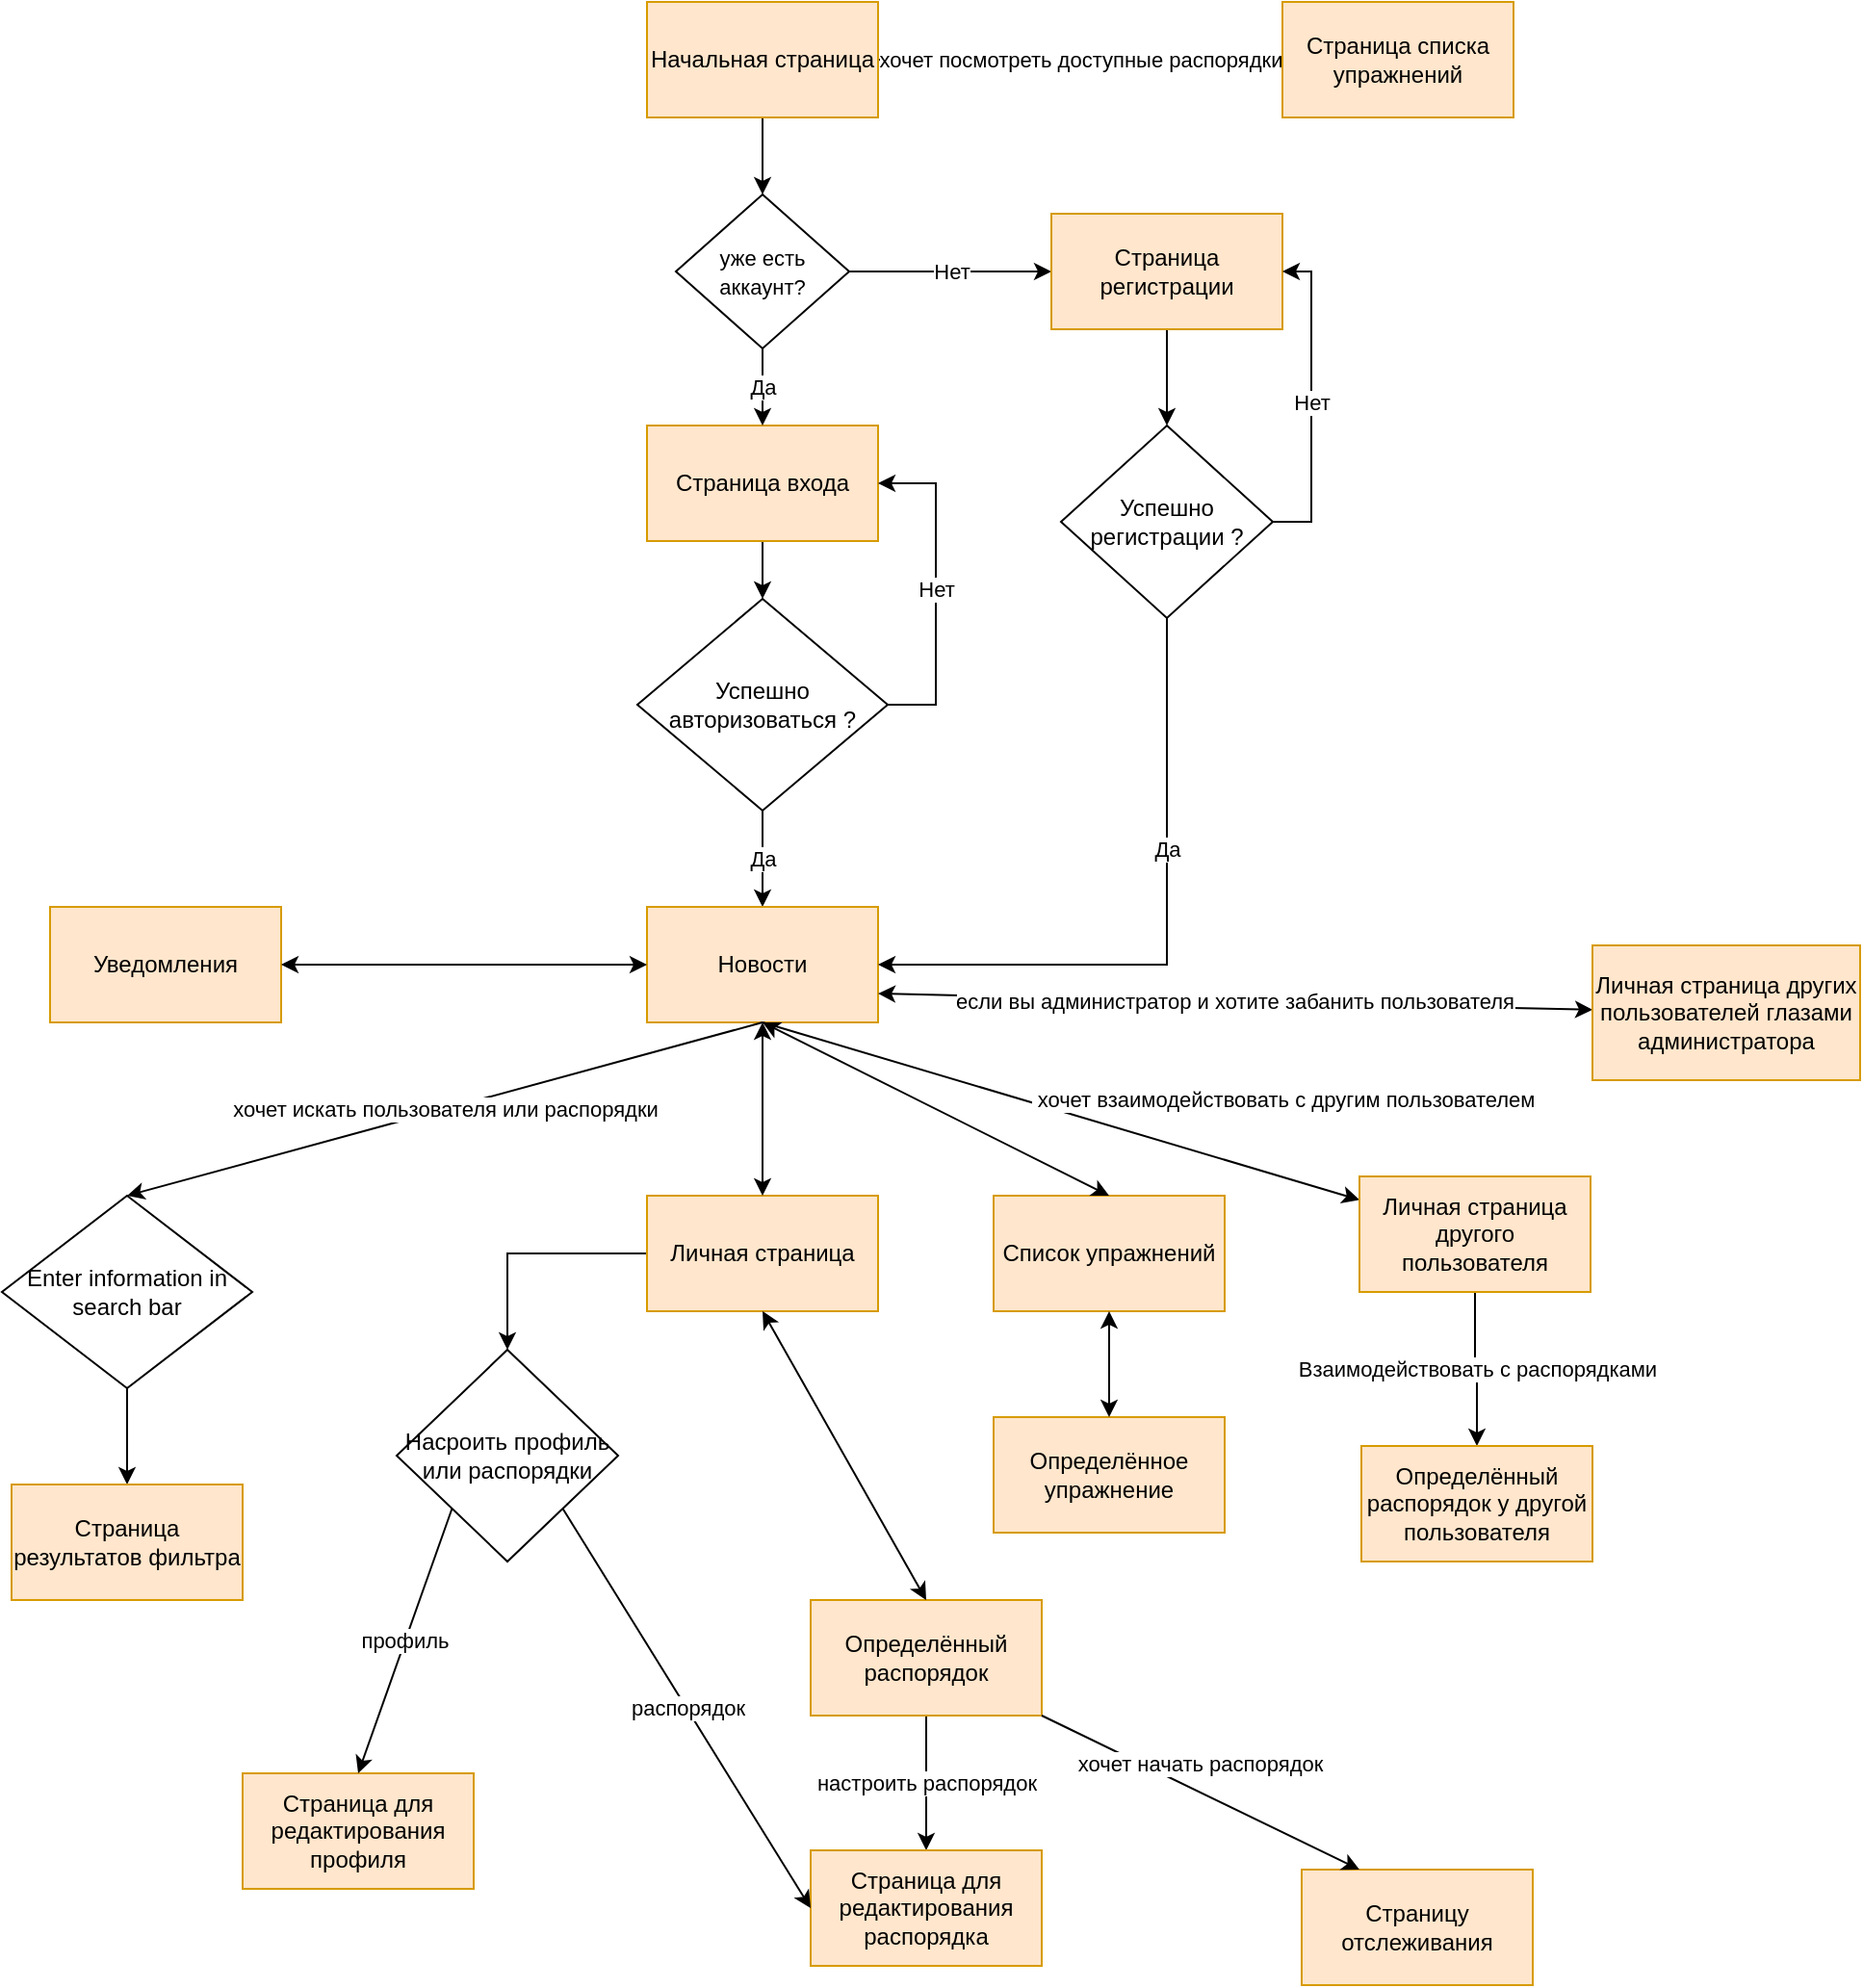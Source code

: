 <mxfile version="15.9.6" type="github">
  <diagram id="LJFk7vIdHBP3qsd5WtaS" name="Page-1">
    <mxGraphModel dx="1422" dy="798" grid="1" gridSize="10" guides="1" tooltips="1" connect="1" arrows="1" fold="1" page="1" pageScale="1" pageWidth="850" pageHeight="1100" math="0" shadow="0">
      <root>
        <mxCell id="0" />
        <mxCell id="1" parent="0" />
        <mxCell id="9UM9cpGr8_4hgZ6bG0Q0-3" value="хочет посмотреть доступные распорядки" style="edgeStyle=orthogonalEdgeStyle;rounded=0;orthogonalLoop=1;jettySize=auto;html=1;" edge="1" parent="1" source="9UM9cpGr8_4hgZ6bG0Q0-1" target="9UM9cpGr8_4hgZ6bG0Q0-2">
          <mxGeometry relative="1" as="geometry" />
        </mxCell>
        <mxCell id="9UM9cpGr8_4hgZ6bG0Q0-7" value="" style="edgeStyle=orthogonalEdgeStyle;rounded=0;orthogonalLoop=1;jettySize=auto;html=1;" edge="1" parent="1" source="9UM9cpGr8_4hgZ6bG0Q0-1" target="9UM9cpGr8_4hgZ6bG0Q0-6">
          <mxGeometry x="-0.111" y="20" relative="1" as="geometry">
            <mxPoint as="offset" />
          </mxGeometry>
        </mxCell>
        <mxCell id="9UM9cpGr8_4hgZ6bG0Q0-1" value="Начальная страница" style="rounded=0;whiteSpace=wrap;html=1;fillColor=#ffe6cc;strokeColor=#d79b00;" vertex="1" parent="1">
          <mxGeometry x="340" y="30" width="120" height="60" as="geometry" />
        </mxCell>
        <mxCell id="9UM9cpGr8_4hgZ6bG0Q0-2" value="Страница списка упражнений" style="whiteSpace=wrap;html=1;rounded=0;fillColor=#ffe6cc;strokeColor=#d79b00;" vertex="1" parent="1">
          <mxGeometry x="670" y="30" width="120" height="60" as="geometry" />
        </mxCell>
        <mxCell id="9UM9cpGr8_4hgZ6bG0Q0-11" value="" style="edgeStyle=orthogonalEdgeStyle;rounded=0;orthogonalLoop=1;jettySize=auto;html=1;exitX=0.5;exitY=1;exitDx=0;exitDy=0;" edge="1" parent="1" source="9UM9cpGr8_4hgZ6bG0Q0-4" target="9UM9cpGr8_4hgZ6bG0Q0-8">
          <mxGeometry relative="1" as="geometry">
            <Array as="points">
              <mxPoint x="400" y="370" />
              <mxPoint x="400" y="370" />
            </Array>
          </mxGeometry>
        </mxCell>
        <mxCell id="9UM9cpGr8_4hgZ6bG0Q0-4" value="Страница входа" style="whiteSpace=wrap;html=1;rounded=0;fillColor=#ffe6cc;strokeColor=#d79b00;" vertex="1" parent="1">
          <mxGeometry x="340" y="250" width="120" height="60" as="geometry" />
        </mxCell>
        <mxCell id="9UM9cpGr8_4hgZ6bG0Q0-9" value="Да" style="edgeStyle=orthogonalEdgeStyle;rounded=0;orthogonalLoop=1;jettySize=auto;html=1;entryX=0.5;entryY=0;entryDx=0;entryDy=0;" edge="1" parent="1" source="9UM9cpGr8_4hgZ6bG0Q0-6" target="9UM9cpGr8_4hgZ6bG0Q0-4">
          <mxGeometry relative="1" as="geometry" />
        </mxCell>
        <mxCell id="9UM9cpGr8_4hgZ6bG0Q0-13" value="Нет" style="edgeStyle=orthogonalEdgeStyle;rounded=0;orthogonalLoop=1;jettySize=auto;html=1;" edge="1" parent="1" source="9UM9cpGr8_4hgZ6bG0Q0-6" target="9UM9cpGr8_4hgZ6bG0Q0-12">
          <mxGeometry relative="1" as="geometry" />
        </mxCell>
        <mxCell id="9UM9cpGr8_4hgZ6bG0Q0-6" value="&#xa;&#xa;&lt;span style=&quot;color: rgb(0, 0, 0); font-family: helvetica; font-size: 11px; font-style: normal; font-weight: 400; letter-spacing: normal; text-align: center; text-indent: 0px; text-transform: none; word-spacing: 0px; background-color: rgb(255, 255, 255); display: inline; float: none;&quot;&gt;уже есть аккаунт?&lt;/span&gt;&#xa;&#xa;" style="rhombus;whiteSpace=wrap;html=1;rounded=0;" vertex="1" parent="1">
          <mxGeometry x="355" y="130" width="90" height="80" as="geometry" />
        </mxCell>
        <mxCell id="9UM9cpGr8_4hgZ6bG0Q0-18" value="Да" style="edgeStyle=orthogonalEdgeStyle;rounded=0;orthogonalLoop=1;jettySize=auto;html=1;" edge="1" parent="1" source="9UM9cpGr8_4hgZ6bG0Q0-8" target="9UM9cpGr8_4hgZ6bG0Q0-17">
          <mxGeometry relative="1" as="geometry" />
        </mxCell>
        <mxCell id="9UM9cpGr8_4hgZ6bG0Q0-19" value="Нет" style="edgeStyle=orthogonalEdgeStyle;rounded=0;orthogonalLoop=1;jettySize=auto;html=1;exitX=1;exitY=0.5;exitDx=0;exitDy=0;entryX=1;entryY=0.5;entryDx=0;entryDy=0;" edge="1" parent="1" source="9UM9cpGr8_4hgZ6bG0Q0-8" target="9UM9cpGr8_4hgZ6bG0Q0-4">
          <mxGeometry relative="1" as="geometry">
            <mxPoint x="560" y="400" as="targetPoint" />
            <Array as="points">
              <mxPoint x="490" y="395" />
              <mxPoint x="490" y="280" />
            </Array>
          </mxGeometry>
        </mxCell>
        <mxCell id="9UM9cpGr8_4hgZ6bG0Q0-8" value="Успешно авторизоваться ?" style="rhombus;whiteSpace=wrap;html=1;rounded=0;" vertex="1" parent="1">
          <mxGeometry x="335" y="340" width="130" height="110" as="geometry" />
        </mxCell>
        <mxCell id="9UM9cpGr8_4hgZ6bG0Q0-21" value="" style="edgeStyle=orthogonalEdgeStyle;rounded=0;orthogonalLoop=1;jettySize=auto;html=1;" edge="1" parent="1" source="9UM9cpGr8_4hgZ6bG0Q0-12" target="9UM9cpGr8_4hgZ6bG0Q0-20">
          <mxGeometry relative="1" as="geometry" />
        </mxCell>
        <mxCell id="9UM9cpGr8_4hgZ6bG0Q0-12" value="Страница регистрации" style="whiteSpace=wrap;html=1;rounded=0;fillColor=#ffe6cc;strokeColor=#d79b00;" vertex="1" parent="1">
          <mxGeometry x="550" y="140" width="120" height="60" as="geometry" />
        </mxCell>
        <mxCell id="9UM9cpGr8_4hgZ6bG0Q0-17" value="Новости" style="whiteSpace=wrap;html=1;rounded=0;fillColor=#ffe6cc;strokeColor=#d79b00;" vertex="1" parent="1">
          <mxGeometry x="340" y="500" width="120" height="60" as="geometry" />
        </mxCell>
        <mxCell id="9UM9cpGr8_4hgZ6bG0Q0-22" value="Нет" style="edgeStyle=orthogonalEdgeStyle;rounded=0;orthogonalLoop=1;jettySize=auto;html=1;exitX=1;exitY=0.5;exitDx=0;exitDy=0;entryX=1;entryY=0.5;entryDx=0;entryDy=0;" edge="1" parent="1" source="9UM9cpGr8_4hgZ6bG0Q0-20" target="9UM9cpGr8_4hgZ6bG0Q0-12">
          <mxGeometry relative="1" as="geometry" />
        </mxCell>
        <mxCell id="9UM9cpGr8_4hgZ6bG0Q0-23" value="Да" style="edgeStyle=orthogonalEdgeStyle;rounded=0;orthogonalLoop=1;jettySize=auto;html=1;exitX=0.5;exitY=1;exitDx=0;exitDy=0;entryX=1;entryY=0.5;entryDx=0;entryDy=0;" edge="1" parent="1" source="9UM9cpGr8_4hgZ6bG0Q0-20" target="9UM9cpGr8_4hgZ6bG0Q0-17">
          <mxGeometry x="-0.273" relative="1" as="geometry">
            <mxPoint as="offset" />
          </mxGeometry>
        </mxCell>
        <mxCell id="9UM9cpGr8_4hgZ6bG0Q0-20" value="Успешно регистрации ?" style="rhombus;whiteSpace=wrap;html=1;rounded=0;" vertex="1" parent="1">
          <mxGeometry x="555" y="250" width="110" height="100" as="geometry" />
        </mxCell>
        <mxCell id="9UM9cpGr8_4hgZ6bG0Q0-39" value="" style="edgeStyle=orthogonalEdgeStyle;rounded=0;orthogonalLoop=1;jettySize=auto;html=1;" edge="1" parent="1" source="9UM9cpGr8_4hgZ6bG0Q0-36" target="9UM9cpGr8_4hgZ6bG0Q0-38">
          <mxGeometry relative="1" as="geometry" />
        </mxCell>
        <mxCell id="9UM9cpGr8_4hgZ6bG0Q0-36" value="Enter information in search bar" style="rhombus;whiteSpace=wrap;html=1;" vertex="1" parent="1">
          <mxGeometry x="5" y="650" width="130" height="100" as="geometry" />
        </mxCell>
        <mxCell id="9UM9cpGr8_4hgZ6bG0Q0-37" value="хочет искать пользователя или распорядки" style="endArrow=classic;html=1;rounded=0;exitX=0.5;exitY=1;exitDx=0;exitDy=0;entryX=0.5;entryY=0;entryDx=0;entryDy=0;" edge="1" parent="1" source="9UM9cpGr8_4hgZ6bG0Q0-17" target="9UM9cpGr8_4hgZ6bG0Q0-36">
          <mxGeometry width="50" height="50" relative="1" as="geometry">
            <mxPoint x="400" y="600" as="sourcePoint" />
            <mxPoint x="450" y="550" as="targetPoint" />
          </mxGeometry>
        </mxCell>
        <mxCell id="9UM9cpGr8_4hgZ6bG0Q0-38" value="Страница результатов фильтра" style="whiteSpace=wrap;html=1;fillColor=#ffe6cc;strokeColor=#d79b00;" vertex="1" parent="1">
          <mxGeometry x="10" y="800" width="120" height="60" as="geometry" />
        </mxCell>
        <mxCell id="9UM9cpGr8_4hgZ6bG0Q0-43" value="" style="edgeStyle=orthogonalEdgeStyle;rounded=0;orthogonalLoop=1;jettySize=auto;html=1;" edge="1" parent="1" source="9UM9cpGr8_4hgZ6bG0Q0-41" target="9UM9cpGr8_4hgZ6bG0Q0-42">
          <mxGeometry relative="1" as="geometry" />
        </mxCell>
        <mxCell id="9UM9cpGr8_4hgZ6bG0Q0-41" value="Личная страница" style="rounded=0;whiteSpace=wrap;html=1;fillColor=#ffe6cc;strokeColor=#d79b00;" vertex="1" parent="1">
          <mxGeometry x="340" y="650" width="120" height="60" as="geometry" />
        </mxCell>
        <mxCell id="9UM9cpGr8_4hgZ6bG0Q0-42" value="Насроить профиль или распорядки" style="rhombus;whiteSpace=wrap;html=1;rounded=0;" vertex="1" parent="1">
          <mxGeometry x="210" y="730" width="115" height="110" as="geometry" />
        </mxCell>
        <mxCell id="9UM9cpGr8_4hgZ6bG0Q0-46" value="Страница для редактирования профиля" style="rounded=0;whiteSpace=wrap;html=1;fillColor=#ffe6cc;strokeColor=#d79b00;" vertex="1" parent="1">
          <mxGeometry x="130" y="950" width="120" height="60" as="geometry" />
        </mxCell>
        <mxCell id="9UM9cpGr8_4hgZ6bG0Q0-49" value="настроить распорядок" style="edgeStyle=orthogonalEdgeStyle;rounded=0;orthogonalLoop=1;jettySize=auto;html=1;exitX=0.5;exitY=1;exitDx=0;exitDy=0;" edge="1" parent="1" source="9UM9cpGr8_4hgZ6bG0Q0-47" target="9UM9cpGr8_4hgZ6bG0Q0-50">
          <mxGeometry relative="1" as="geometry">
            <mxPoint x="490" y="1010" as="targetPoint" />
          </mxGeometry>
        </mxCell>
        <mxCell id="9UM9cpGr8_4hgZ6bG0Q0-47" value="Определённый распорядок" style="rounded=0;whiteSpace=wrap;html=1;fillColor=#ffe6cc;strokeColor=#d79b00;" vertex="1" parent="1">
          <mxGeometry x="425" y="860" width="120" height="60" as="geometry" />
        </mxCell>
        <mxCell id="9UM9cpGr8_4hgZ6bG0Q0-50" value="Страница для редактирования распорядка" style="rounded=0;whiteSpace=wrap;html=1;fillColor=#ffe6cc;strokeColor=#d79b00;" vertex="1" parent="1">
          <mxGeometry x="425" y="990" width="120" height="60" as="geometry" />
        </mxCell>
        <mxCell id="9UM9cpGr8_4hgZ6bG0Q0-51" value="Список упражнений" style="rounded=0;whiteSpace=wrap;html=1;fillColor=#ffe6cc;strokeColor=#d79b00;" vertex="1" parent="1">
          <mxGeometry x="520" y="650" width="120" height="60" as="geometry" />
        </mxCell>
        <mxCell id="9UM9cpGr8_4hgZ6bG0Q0-52" value="Определённое упражнение" style="rounded=0;whiteSpace=wrap;html=1;fillColor=#ffe6cc;strokeColor=#d79b00;" vertex="1" parent="1">
          <mxGeometry x="520" y="765" width="120" height="60" as="geometry" />
        </mxCell>
        <mxCell id="9UM9cpGr8_4hgZ6bG0Q0-54" value="&amp;nbsp;хочет взаимодействовать с другим пользователем" style="endArrow=classic;html=1;rounded=0;exitX=0.5;exitY=1;exitDx=0;exitDy=0;" edge="1" parent="1" source="9UM9cpGr8_4hgZ6bG0Q0-17" target="9UM9cpGr8_4hgZ6bG0Q0-55">
          <mxGeometry x="0.671" y="39" width="50" height="50" relative="1" as="geometry">
            <mxPoint x="400" y="770" as="sourcePoint" />
            <mxPoint x="780" y="640" as="targetPoint" />
            <mxPoint as="offset" />
          </mxGeometry>
        </mxCell>
        <mxCell id="9UM9cpGr8_4hgZ6bG0Q0-66" value="Взаимодействовать с распорядками" style="edgeStyle=orthogonalEdgeStyle;rounded=0;orthogonalLoop=1;jettySize=auto;html=1;" edge="1" parent="1" source="9UM9cpGr8_4hgZ6bG0Q0-55" target="9UM9cpGr8_4hgZ6bG0Q0-65">
          <mxGeometry relative="1" as="geometry" />
        </mxCell>
        <mxCell id="9UM9cpGr8_4hgZ6bG0Q0-55" value="Личная страница другого пользователя" style="rounded=0;whiteSpace=wrap;html=1;fillColor=#ffe6cc;strokeColor=#d79b00;" vertex="1" parent="1">
          <mxGeometry x="710" y="640" width="120" height="60" as="geometry" />
        </mxCell>
        <mxCell id="9UM9cpGr8_4hgZ6bG0Q0-57" value="Страницу отслеживания" style="whiteSpace=wrap;html=1;fillColor=#ffe6cc;strokeColor=#d79b00;rounded=0;" vertex="1" parent="1">
          <mxGeometry x="680" y="1000" width="120" height="60" as="geometry" />
        </mxCell>
        <mxCell id="9UM9cpGr8_4hgZ6bG0Q0-59" value="хочет начать распорядок" style="endArrow=classic;html=1;rounded=0;exitX=1;exitY=1;exitDx=0;exitDy=0;entryX=0.25;entryY=0;entryDx=0;entryDy=0;" edge="1" parent="1" source="9UM9cpGr8_4hgZ6bG0Q0-47" target="9UM9cpGr8_4hgZ6bG0Q0-57">
          <mxGeometry x="-0.077" y="14" width="50" height="50" relative="1" as="geometry">
            <mxPoint x="400" y="770" as="sourcePoint" />
            <mxPoint x="450" y="720" as="targetPoint" />
            <mxPoint y="1" as="offset" />
          </mxGeometry>
        </mxCell>
        <mxCell id="9UM9cpGr8_4hgZ6bG0Q0-60" value="профиль" style="endArrow=classic;html=1;rounded=0;exitX=0;exitY=1;exitDx=0;exitDy=0;entryX=0.5;entryY=0;entryDx=0;entryDy=0;" edge="1" parent="1" source="9UM9cpGr8_4hgZ6bG0Q0-42" target="9UM9cpGr8_4hgZ6bG0Q0-46">
          <mxGeometry width="50" height="50" relative="1" as="geometry">
            <mxPoint x="400" y="790" as="sourcePoint" />
            <mxPoint x="450" y="740" as="targetPoint" />
          </mxGeometry>
        </mxCell>
        <mxCell id="9UM9cpGr8_4hgZ6bG0Q0-61" value="распорядок" style="endArrow=classic;html=1;rounded=0;exitX=1;exitY=1;exitDx=0;exitDy=0;entryX=0;entryY=0.5;entryDx=0;entryDy=0;" edge="1" parent="1" source="9UM9cpGr8_4hgZ6bG0Q0-42" target="9UM9cpGr8_4hgZ6bG0Q0-50">
          <mxGeometry width="50" height="50" relative="1" as="geometry">
            <mxPoint x="400" y="790" as="sourcePoint" />
            <mxPoint x="450" y="740" as="targetPoint" />
          </mxGeometry>
        </mxCell>
        <mxCell id="9UM9cpGr8_4hgZ6bG0Q0-62" value="" style="endArrow=classic;startArrow=classic;html=1;rounded=0;exitX=0.5;exitY=0;exitDx=0;exitDy=0;entryX=0.5;entryY=1;entryDx=0;entryDy=0;" edge="1" parent="1" source="9UM9cpGr8_4hgZ6bG0Q0-41" target="9UM9cpGr8_4hgZ6bG0Q0-17">
          <mxGeometry width="50" height="50" relative="1" as="geometry">
            <mxPoint x="400" y="790" as="sourcePoint" />
            <mxPoint x="450" y="740" as="targetPoint" />
          </mxGeometry>
        </mxCell>
        <mxCell id="9UM9cpGr8_4hgZ6bG0Q0-63" value="Уведомления" style="rounded=0;whiteSpace=wrap;html=1;fillColor=#ffe6cc;strokeColor=#d79b00;" vertex="1" parent="1">
          <mxGeometry x="30" y="500" width="120" height="60" as="geometry" />
        </mxCell>
        <mxCell id="9UM9cpGr8_4hgZ6bG0Q0-64" value="" style="endArrow=classic;startArrow=classic;html=1;rounded=0;exitX=1;exitY=0.5;exitDx=0;exitDy=0;entryX=0;entryY=0.5;entryDx=0;entryDy=0;" edge="1" parent="1" source="9UM9cpGr8_4hgZ6bG0Q0-63" target="9UM9cpGr8_4hgZ6bG0Q0-17">
          <mxGeometry width="50" height="50" relative="1" as="geometry">
            <mxPoint x="400" y="790" as="sourcePoint" />
            <mxPoint x="450" y="740" as="targetPoint" />
          </mxGeometry>
        </mxCell>
        <mxCell id="9UM9cpGr8_4hgZ6bG0Q0-65" value="Определённый распорядок у другой пользователя" style="whiteSpace=wrap;html=1;fillColor=#ffe6cc;strokeColor=#d79b00;rounded=0;" vertex="1" parent="1">
          <mxGeometry x="711" y="780" width="120" height="60" as="geometry" />
        </mxCell>
        <mxCell id="9UM9cpGr8_4hgZ6bG0Q0-67" value="" style="endArrow=classic;startArrow=classic;html=1;rounded=0;entryX=0.5;entryY=1;entryDx=0;entryDy=0;exitX=0.5;exitY=0;exitDx=0;exitDy=0;" edge="1" parent="1" source="9UM9cpGr8_4hgZ6bG0Q0-47" target="9UM9cpGr8_4hgZ6bG0Q0-41">
          <mxGeometry width="50" height="50" relative="1" as="geometry">
            <mxPoint x="380" y="825" as="sourcePoint" />
            <mxPoint x="430" y="775" as="targetPoint" />
          </mxGeometry>
        </mxCell>
        <mxCell id="9UM9cpGr8_4hgZ6bG0Q0-68" value="" style="endArrow=classic;startArrow=classic;html=1;rounded=0;exitX=0.5;exitY=1;exitDx=0;exitDy=0;entryX=0.5;entryY=0;entryDx=0;entryDy=0;" edge="1" parent="1" source="9UM9cpGr8_4hgZ6bG0Q0-51" target="9UM9cpGr8_4hgZ6bG0Q0-52">
          <mxGeometry width="50" height="50" relative="1" as="geometry">
            <mxPoint x="380" y="810" as="sourcePoint" />
            <mxPoint x="430" y="760" as="targetPoint" />
          </mxGeometry>
        </mxCell>
        <mxCell id="9UM9cpGr8_4hgZ6bG0Q0-69" value="" style="endArrow=classic;startArrow=classic;html=1;rounded=0;exitX=0.5;exitY=1;exitDx=0;exitDy=0;entryX=0.5;entryY=0;entryDx=0;entryDy=0;" edge="1" parent="1" source="9UM9cpGr8_4hgZ6bG0Q0-17" target="9UM9cpGr8_4hgZ6bG0Q0-51">
          <mxGeometry width="50" height="50" relative="1" as="geometry">
            <mxPoint x="380" y="810" as="sourcePoint" />
            <mxPoint x="430" y="760" as="targetPoint" />
          </mxGeometry>
        </mxCell>
        <mxCell id="9UM9cpGr8_4hgZ6bG0Q0-70" value="если вы администратор и хотите забанить пользователя" style="endArrow=classic;startArrow=classic;html=1;rounded=0;exitX=1;exitY=0.75;exitDx=0;exitDy=0;" edge="1" parent="1" source="9UM9cpGr8_4hgZ6bG0Q0-17" target="9UM9cpGr8_4hgZ6bG0Q0-71">
          <mxGeometry width="50" height="50" relative="1" as="geometry">
            <mxPoint x="380" y="710" as="sourcePoint" />
            <mxPoint x="830" y="545" as="targetPoint" />
          </mxGeometry>
        </mxCell>
        <mxCell id="9UM9cpGr8_4hgZ6bG0Q0-71" value="Личная страница других пользователей глазами администратора" style="rounded=0;whiteSpace=wrap;html=1;fillColor=#ffe6cc;strokeColor=#d79b00;" vertex="1" parent="1">
          <mxGeometry x="831" y="520" width="139" height="70" as="geometry" />
        </mxCell>
      </root>
    </mxGraphModel>
  </diagram>
</mxfile>
